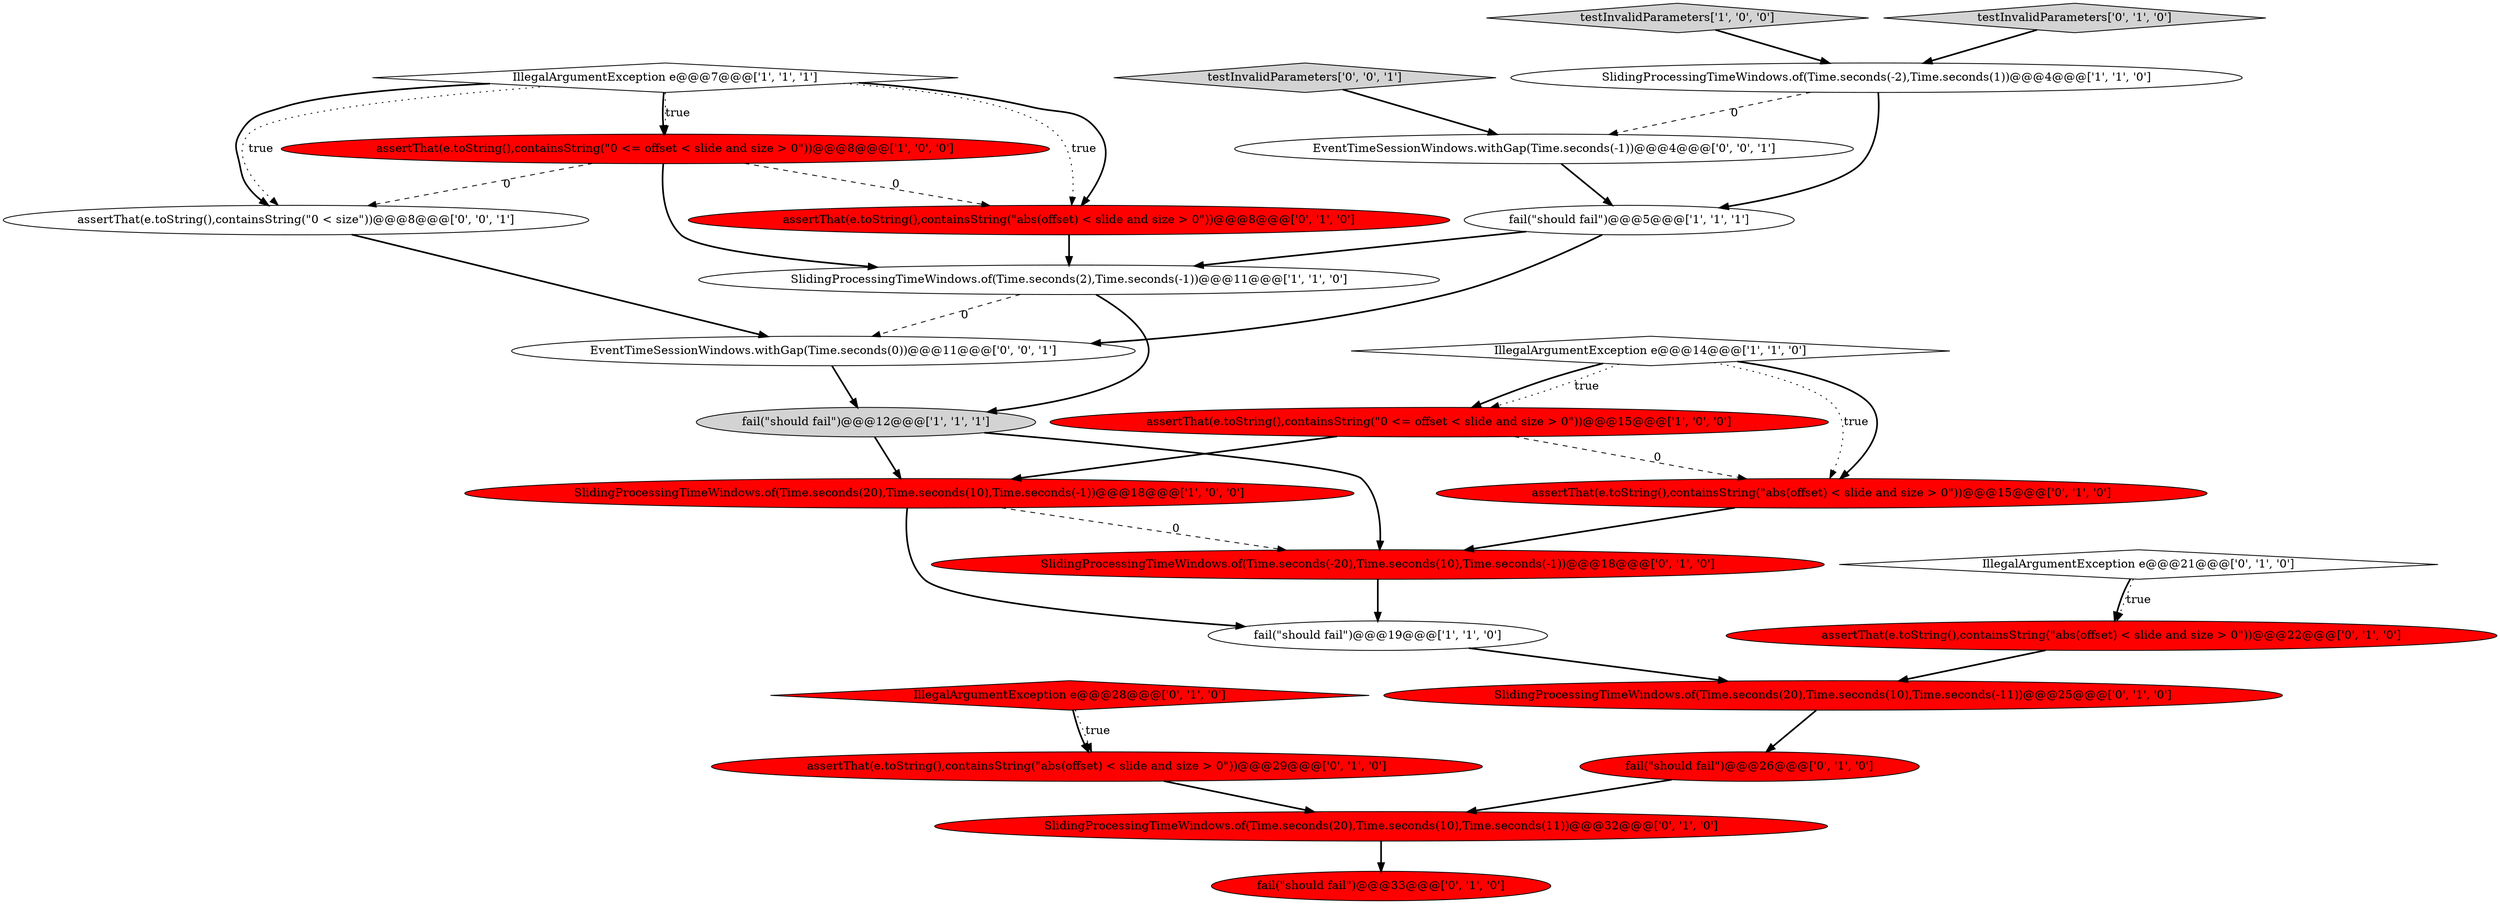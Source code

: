 digraph {
19 [style = filled, label = "fail(\"should fail\")@@@33@@@['0', '1', '0']", fillcolor = red, shape = ellipse image = "AAA1AAABBB2BBB"];
25 [style = filled, label = "EventTimeSessionWindows.withGap(Time.seconds(0))@@@11@@@['0', '0', '1']", fillcolor = white, shape = ellipse image = "AAA0AAABBB3BBB"];
11 [style = filled, label = "assertThat(e.toString(),containsString(\"abs(offset) < slide and size > 0\"))@@@15@@@['0', '1', '0']", fillcolor = red, shape = ellipse image = "AAA1AAABBB2BBB"];
2 [style = filled, label = "IllegalArgumentException e@@@14@@@['1', '1', '0']", fillcolor = white, shape = diamond image = "AAA0AAABBB1BBB"];
17 [style = filled, label = "SlidingProcessingTimeWindows.of(Time.seconds(20),Time.seconds(10),Time.seconds(11))@@@32@@@['0', '1', '0']", fillcolor = red, shape = ellipse image = "AAA1AAABBB2BBB"];
5 [style = filled, label = "IllegalArgumentException e@@@7@@@['1', '1', '1']", fillcolor = white, shape = diamond image = "AAA0AAABBB1BBB"];
10 [style = filled, label = "fail(\"should fail\")@@@19@@@['1', '1', '0']", fillcolor = white, shape = ellipse image = "AAA0AAABBB1BBB"];
23 [style = filled, label = "EventTimeSessionWindows.withGap(Time.seconds(-1))@@@4@@@['0', '0', '1']", fillcolor = white, shape = ellipse image = "AAA0AAABBB3BBB"];
9 [style = filled, label = "SlidingProcessingTimeWindows.of(Time.seconds(2),Time.seconds(-1))@@@11@@@['1', '1', '0']", fillcolor = white, shape = ellipse image = "AAA0AAABBB1BBB"];
7 [style = filled, label = "testInvalidParameters['1', '0', '0']", fillcolor = lightgray, shape = diamond image = "AAA0AAABBB1BBB"];
14 [style = filled, label = "IllegalArgumentException e@@@28@@@['0', '1', '0']", fillcolor = red, shape = diamond image = "AAA1AAABBB2BBB"];
24 [style = filled, label = "assertThat(e.toString(),containsString(\"0 < size\"))@@@8@@@['0', '0', '1']", fillcolor = white, shape = ellipse image = "AAA0AAABBB3BBB"];
0 [style = filled, label = "fail(\"should fail\")@@@5@@@['1', '1', '1']", fillcolor = white, shape = ellipse image = "AAA0AAABBB1BBB"];
22 [style = filled, label = "assertThat(e.toString(),containsString(\"abs(offset) < slide and size > 0\"))@@@8@@@['0', '1', '0']", fillcolor = red, shape = ellipse image = "AAA1AAABBB2BBB"];
15 [style = filled, label = "SlidingProcessingTimeWindows.of(Time.seconds(20),Time.seconds(10),Time.seconds(-11))@@@25@@@['0', '1', '0']", fillcolor = red, shape = ellipse image = "AAA1AAABBB2BBB"];
16 [style = filled, label = "assertThat(e.toString(),containsString(\"abs(offset) < slide and size > 0\"))@@@29@@@['0', '1', '0']", fillcolor = red, shape = ellipse image = "AAA1AAABBB2BBB"];
21 [style = filled, label = "assertThat(e.toString(),containsString(\"abs(offset) < slide and size > 0\"))@@@22@@@['0', '1', '0']", fillcolor = red, shape = ellipse image = "AAA1AAABBB2BBB"];
4 [style = filled, label = "assertThat(e.toString(),containsString(\"0 <= offset < slide and size > 0\"))@@@15@@@['1', '0', '0']", fillcolor = red, shape = ellipse image = "AAA1AAABBB1BBB"];
1 [style = filled, label = "assertThat(e.toString(),containsString(\"0 <= offset < slide and size > 0\"))@@@8@@@['1', '0', '0']", fillcolor = red, shape = ellipse image = "AAA1AAABBB1BBB"];
26 [style = filled, label = "testInvalidParameters['0', '0', '1']", fillcolor = lightgray, shape = diamond image = "AAA0AAABBB3BBB"];
8 [style = filled, label = "fail(\"should fail\")@@@12@@@['1', '1', '1']", fillcolor = lightgray, shape = ellipse image = "AAA0AAABBB1BBB"];
13 [style = filled, label = "testInvalidParameters['0', '1', '0']", fillcolor = lightgray, shape = diamond image = "AAA0AAABBB2BBB"];
6 [style = filled, label = "SlidingProcessingTimeWindows.of(Time.seconds(20),Time.seconds(10),Time.seconds(-1))@@@18@@@['1', '0', '0']", fillcolor = red, shape = ellipse image = "AAA1AAABBB1BBB"];
3 [style = filled, label = "SlidingProcessingTimeWindows.of(Time.seconds(-2),Time.seconds(1))@@@4@@@['1', '1', '0']", fillcolor = white, shape = ellipse image = "AAA0AAABBB1BBB"];
20 [style = filled, label = "fail(\"should fail\")@@@26@@@['0', '1', '0']", fillcolor = red, shape = ellipse image = "AAA1AAABBB2BBB"];
18 [style = filled, label = "SlidingProcessingTimeWindows.of(Time.seconds(-20),Time.seconds(10),Time.seconds(-1))@@@18@@@['0', '1', '0']", fillcolor = red, shape = ellipse image = "AAA1AAABBB2BBB"];
12 [style = filled, label = "IllegalArgumentException e@@@21@@@['0', '1', '0']", fillcolor = white, shape = diamond image = "AAA0AAABBB2BBB"];
14->16 [style = bold, label=""];
0->9 [style = bold, label=""];
20->17 [style = bold, label=""];
10->15 [style = bold, label=""];
4->6 [style = bold, label=""];
12->21 [style = bold, label=""];
8->18 [style = bold, label=""];
21->15 [style = bold, label=""];
5->1 [style = dotted, label="true"];
22->9 [style = bold, label=""];
8->6 [style = bold, label=""];
16->17 [style = bold, label=""];
9->8 [style = bold, label=""];
2->4 [style = bold, label=""];
23->0 [style = bold, label=""];
12->21 [style = dotted, label="true"];
17->19 [style = bold, label=""];
11->18 [style = bold, label=""];
3->0 [style = bold, label=""];
7->3 [style = bold, label=""];
1->9 [style = bold, label=""];
1->22 [style = dashed, label="0"];
6->18 [style = dashed, label="0"];
2->11 [style = dotted, label="true"];
14->16 [style = dotted, label="true"];
3->23 [style = dashed, label="0"];
5->24 [style = dotted, label="true"];
5->1 [style = bold, label=""];
18->10 [style = bold, label=""];
13->3 [style = bold, label=""];
5->22 [style = dotted, label="true"];
0->25 [style = bold, label=""];
1->24 [style = dashed, label="0"];
15->20 [style = bold, label=""];
5->24 [style = bold, label=""];
6->10 [style = bold, label=""];
24->25 [style = bold, label=""];
26->23 [style = bold, label=""];
2->4 [style = dotted, label="true"];
9->25 [style = dashed, label="0"];
25->8 [style = bold, label=""];
4->11 [style = dashed, label="0"];
5->22 [style = bold, label=""];
2->11 [style = bold, label=""];
}
